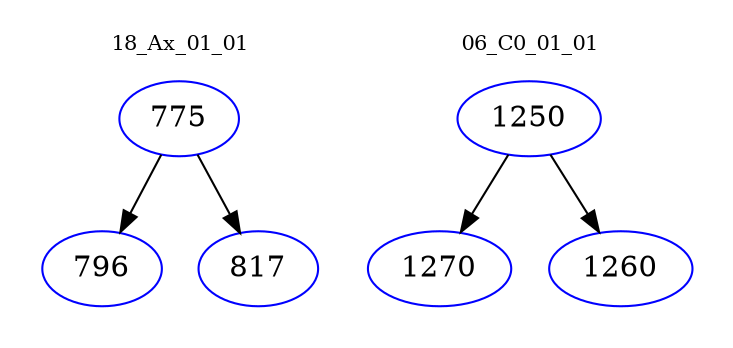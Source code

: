 digraph{
subgraph cluster_0 {
color = white
label = "18_Ax_01_01";
fontsize=10;
T0_775 [label="775", color="blue"]
T0_775 -> T0_796 [color="black"]
T0_796 [label="796", color="blue"]
T0_775 -> T0_817 [color="black"]
T0_817 [label="817", color="blue"]
}
subgraph cluster_1 {
color = white
label = "06_C0_01_01";
fontsize=10;
T1_1250 [label="1250", color="blue"]
T1_1250 -> T1_1270 [color="black"]
T1_1270 [label="1270", color="blue"]
T1_1250 -> T1_1260 [color="black"]
T1_1260 [label="1260", color="blue"]
}
}

